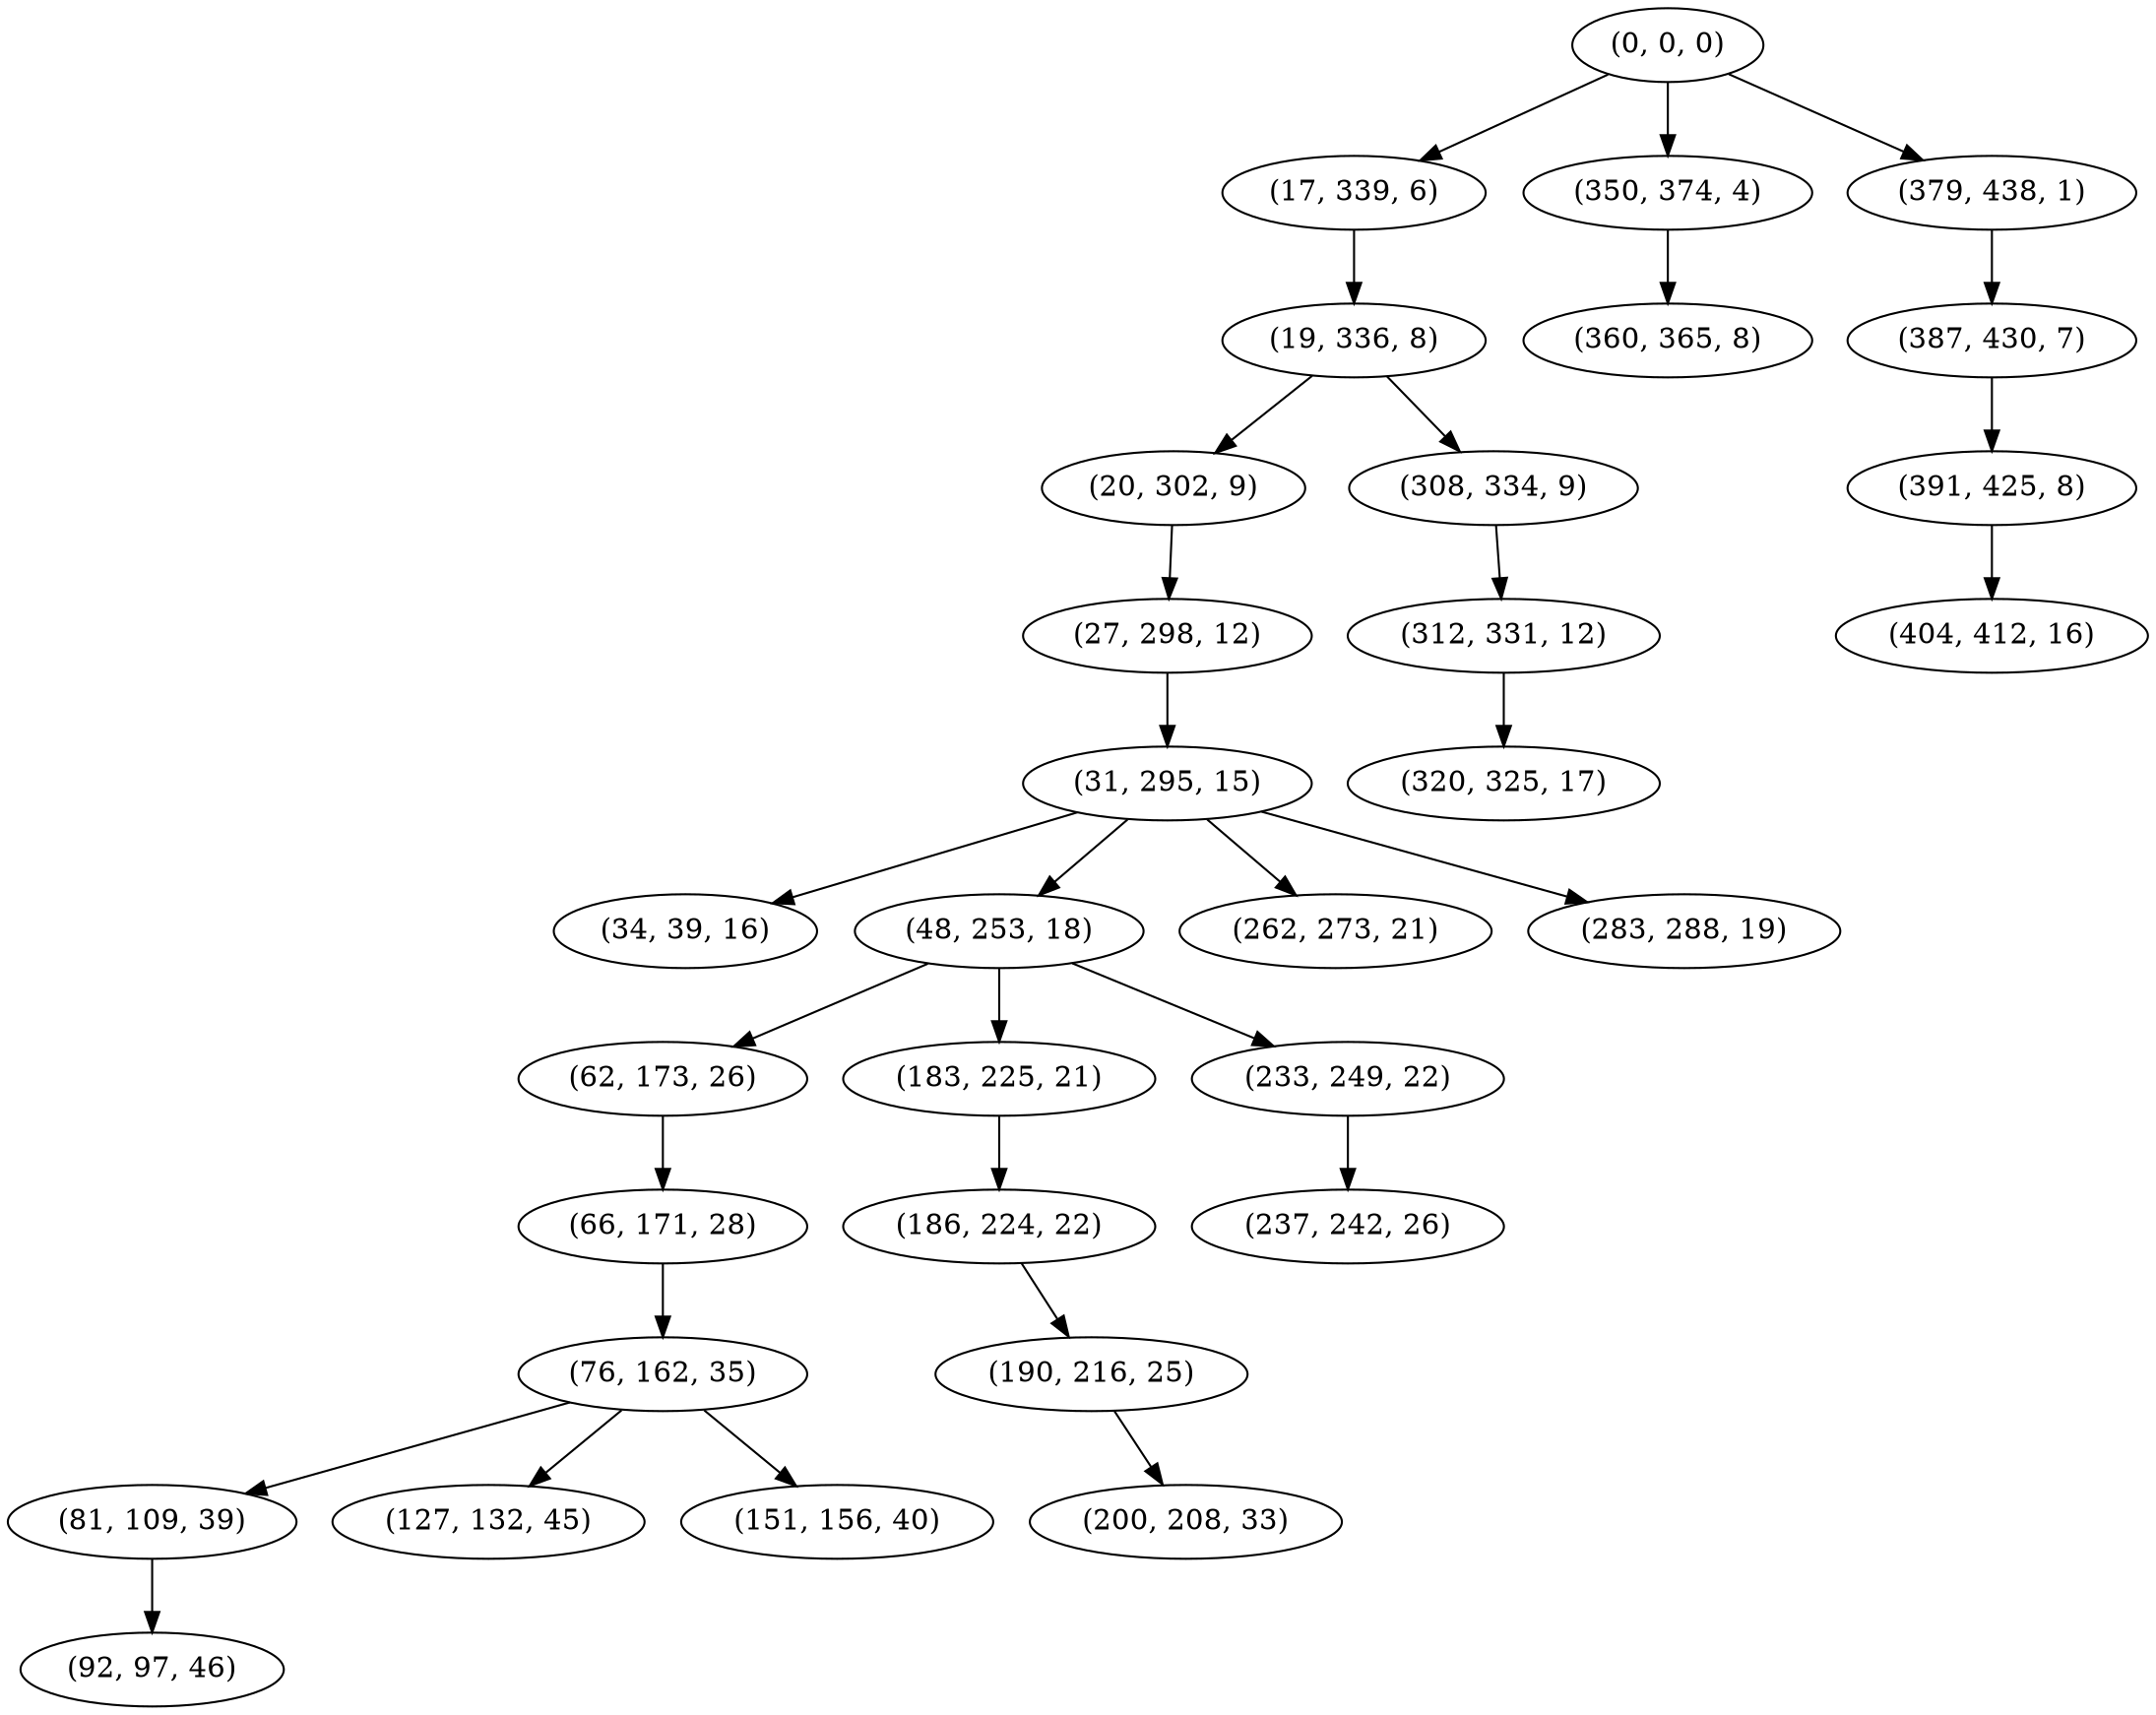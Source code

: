 digraph tree {
    "(0, 0, 0)";
    "(17, 339, 6)";
    "(19, 336, 8)";
    "(20, 302, 9)";
    "(27, 298, 12)";
    "(31, 295, 15)";
    "(34, 39, 16)";
    "(48, 253, 18)";
    "(62, 173, 26)";
    "(66, 171, 28)";
    "(76, 162, 35)";
    "(81, 109, 39)";
    "(92, 97, 46)";
    "(127, 132, 45)";
    "(151, 156, 40)";
    "(183, 225, 21)";
    "(186, 224, 22)";
    "(190, 216, 25)";
    "(200, 208, 33)";
    "(233, 249, 22)";
    "(237, 242, 26)";
    "(262, 273, 21)";
    "(283, 288, 19)";
    "(308, 334, 9)";
    "(312, 331, 12)";
    "(320, 325, 17)";
    "(350, 374, 4)";
    "(360, 365, 8)";
    "(379, 438, 1)";
    "(387, 430, 7)";
    "(391, 425, 8)";
    "(404, 412, 16)";
    "(0, 0, 0)" -> "(17, 339, 6)";
    "(0, 0, 0)" -> "(350, 374, 4)";
    "(0, 0, 0)" -> "(379, 438, 1)";
    "(17, 339, 6)" -> "(19, 336, 8)";
    "(19, 336, 8)" -> "(20, 302, 9)";
    "(19, 336, 8)" -> "(308, 334, 9)";
    "(20, 302, 9)" -> "(27, 298, 12)";
    "(27, 298, 12)" -> "(31, 295, 15)";
    "(31, 295, 15)" -> "(34, 39, 16)";
    "(31, 295, 15)" -> "(48, 253, 18)";
    "(31, 295, 15)" -> "(262, 273, 21)";
    "(31, 295, 15)" -> "(283, 288, 19)";
    "(48, 253, 18)" -> "(62, 173, 26)";
    "(48, 253, 18)" -> "(183, 225, 21)";
    "(48, 253, 18)" -> "(233, 249, 22)";
    "(62, 173, 26)" -> "(66, 171, 28)";
    "(66, 171, 28)" -> "(76, 162, 35)";
    "(76, 162, 35)" -> "(81, 109, 39)";
    "(76, 162, 35)" -> "(127, 132, 45)";
    "(76, 162, 35)" -> "(151, 156, 40)";
    "(81, 109, 39)" -> "(92, 97, 46)";
    "(183, 225, 21)" -> "(186, 224, 22)";
    "(186, 224, 22)" -> "(190, 216, 25)";
    "(190, 216, 25)" -> "(200, 208, 33)";
    "(233, 249, 22)" -> "(237, 242, 26)";
    "(308, 334, 9)" -> "(312, 331, 12)";
    "(312, 331, 12)" -> "(320, 325, 17)";
    "(350, 374, 4)" -> "(360, 365, 8)";
    "(379, 438, 1)" -> "(387, 430, 7)";
    "(387, 430, 7)" -> "(391, 425, 8)";
    "(391, 425, 8)" -> "(404, 412, 16)";
}
